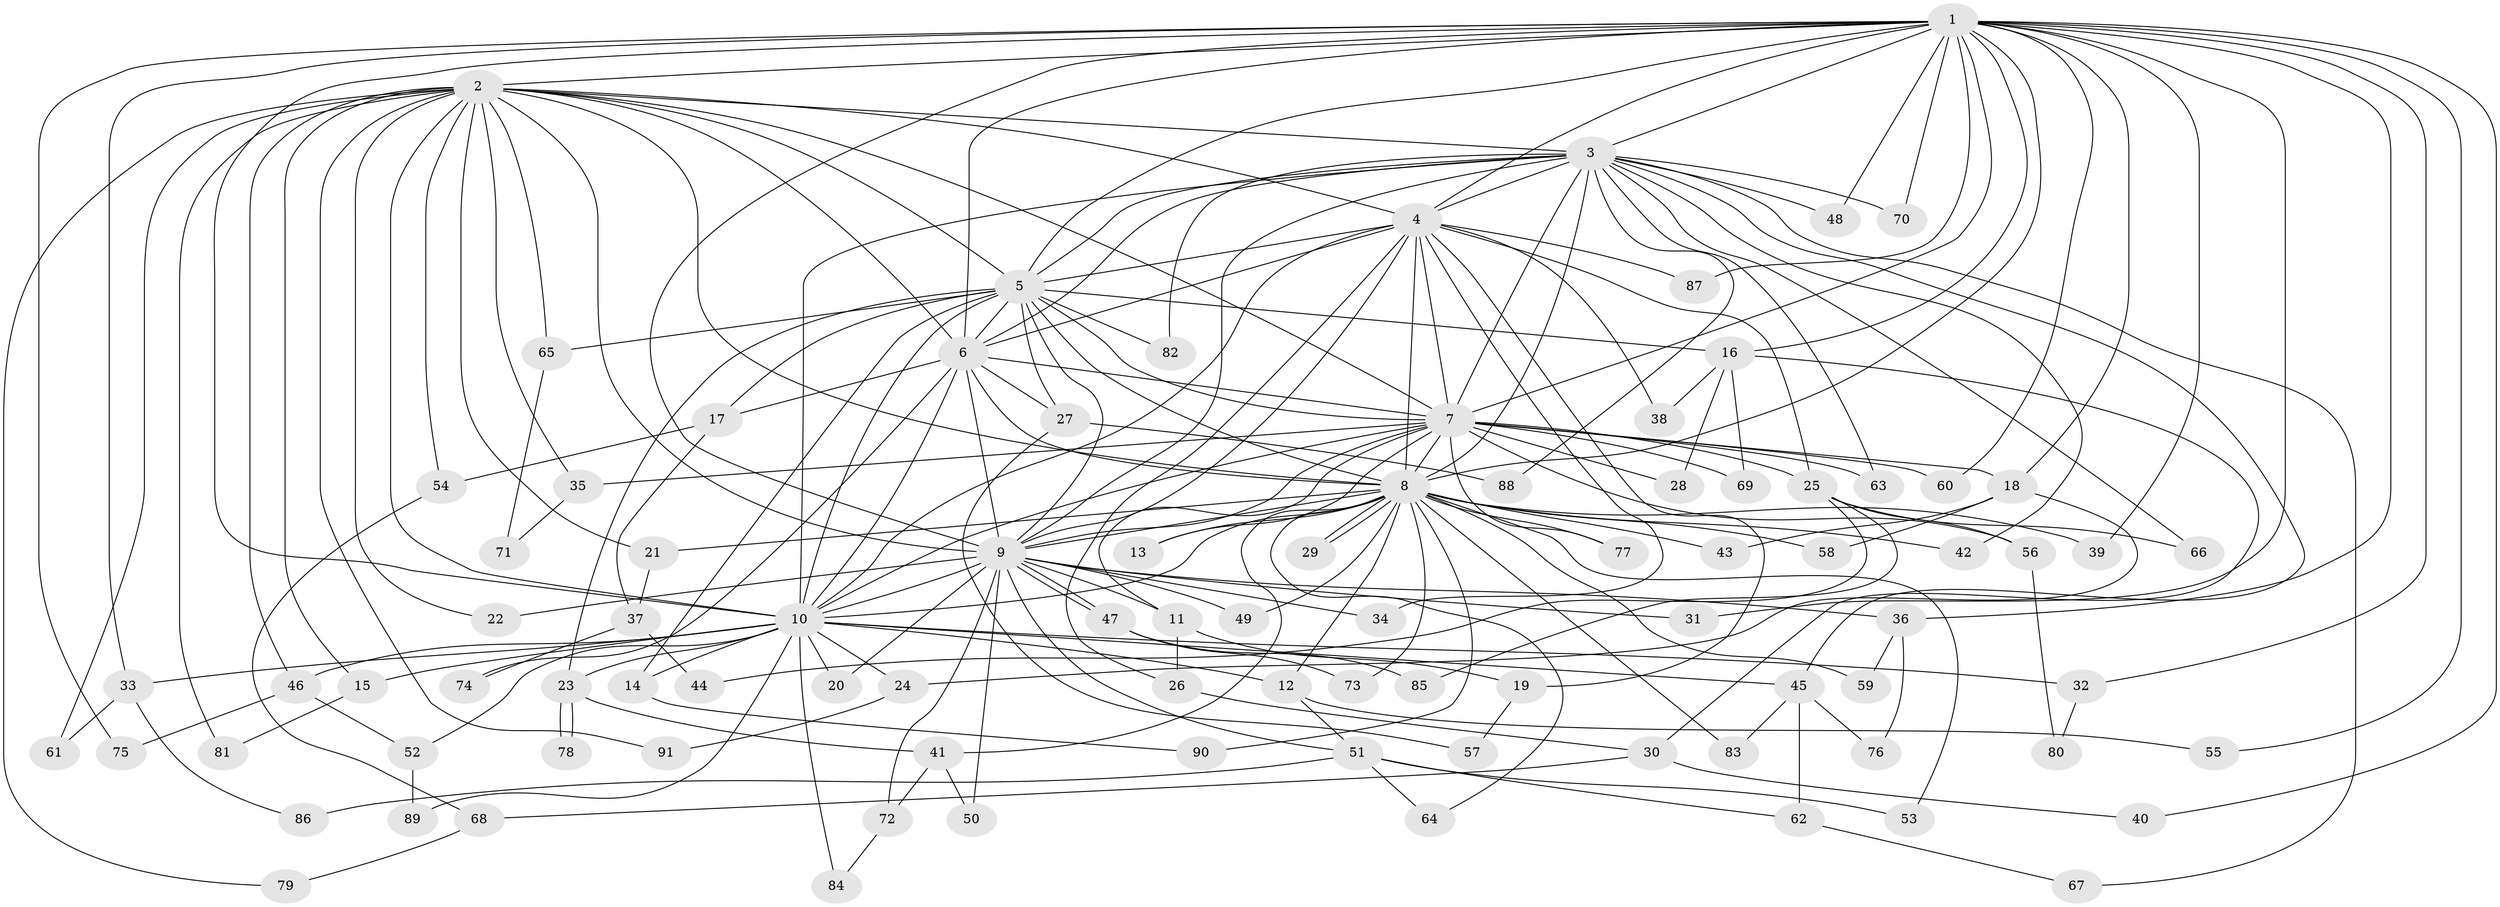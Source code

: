 // Generated by graph-tools (version 1.1) at 2025/43/03/09/25 04:43:19]
// undirected, 91 vertices, 207 edges
graph export_dot {
graph [start="1"]
  node [color=gray90,style=filled];
  1;
  2;
  3;
  4;
  5;
  6;
  7;
  8;
  9;
  10;
  11;
  12;
  13;
  14;
  15;
  16;
  17;
  18;
  19;
  20;
  21;
  22;
  23;
  24;
  25;
  26;
  27;
  28;
  29;
  30;
  31;
  32;
  33;
  34;
  35;
  36;
  37;
  38;
  39;
  40;
  41;
  42;
  43;
  44;
  45;
  46;
  47;
  48;
  49;
  50;
  51;
  52;
  53;
  54;
  55;
  56;
  57;
  58;
  59;
  60;
  61;
  62;
  63;
  64;
  65;
  66;
  67;
  68;
  69;
  70;
  71;
  72;
  73;
  74;
  75;
  76;
  77;
  78;
  79;
  80;
  81;
  82;
  83;
  84;
  85;
  86;
  87;
  88;
  89;
  90;
  91;
  1 -- 2;
  1 -- 3;
  1 -- 4;
  1 -- 5;
  1 -- 6;
  1 -- 7;
  1 -- 8;
  1 -- 9;
  1 -- 10;
  1 -- 16;
  1 -- 18;
  1 -- 31;
  1 -- 32;
  1 -- 33;
  1 -- 36;
  1 -- 39;
  1 -- 40;
  1 -- 48;
  1 -- 55;
  1 -- 60;
  1 -- 70;
  1 -- 75;
  1 -- 87;
  2 -- 3;
  2 -- 4;
  2 -- 5;
  2 -- 6;
  2 -- 7;
  2 -- 8;
  2 -- 9;
  2 -- 10;
  2 -- 15;
  2 -- 21;
  2 -- 22;
  2 -- 35;
  2 -- 46;
  2 -- 54;
  2 -- 61;
  2 -- 65;
  2 -- 79;
  2 -- 81;
  2 -- 91;
  3 -- 4;
  3 -- 5;
  3 -- 6;
  3 -- 7;
  3 -- 8;
  3 -- 9;
  3 -- 10;
  3 -- 42;
  3 -- 45;
  3 -- 48;
  3 -- 63;
  3 -- 66;
  3 -- 67;
  3 -- 70;
  3 -- 82;
  3 -- 88;
  4 -- 5;
  4 -- 6;
  4 -- 7;
  4 -- 8;
  4 -- 9;
  4 -- 10;
  4 -- 19;
  4 -- 25;
  4 -- 26;
  4 -- 34;
  4 -- 38;
  4 -- 87;
  5 -- 6;
  5 -- 7;
  5 -- 8;
  5 -- 9;
  5 -- 10;
  5 -- 14;
  5 -- 16;
  5 -- 17;
  5 -- 23;
  5 -- 27;
  5 -- 65;
  5 -- 82;
  6 -- 7;
  6 -- 8;
  6 -- 9;
  6 -- 10;
  6 -- 17;
  6 -- 27;
  6 -- 74;
  7 -- 8;
  7 -- 9;
  7 -- 10;
  7 -- 11;
  7 -- 13;
  7 -- 18;
  7 -- 25;
  7 -- 28;
  7 -- 35;
  7 -- 56;
  7 -- 60;
  7 -- 63;
  7 -- 69;
  7 -- 77;
  8 -- 9;
  8 -- 10;
  8 -- 12;
  8 -- 13;
  8 -- 21;
  8 -- 29;
  8 -- 29;
  8 -- 39;
  8 -- 41;
  8 -- 42;
  8 -- 43;
  8 -- 49;
  8 -- 53;
  8 -- 58;
  8 -- 59;
  8 -- 64;
  8 -- 73;
  8 -- 77;
  8 -- 83;
  8 -- 90;
  9 -- 10;
  9 -- 11;
  9 -- 20;
  9 -- 22;
  9 -- 31;
  9 -- 34;
  9 -- 36;
  9 -- 47;
  9 -- 47;
  9 -- 49;
  9 -- 50;
  9 -- 51;
  9 -- 72;
  10 -- 12;
  10 -- 14;
  10 -- 15;
  10 -- 20;
  10 -- 23;
  10 -- 24;
  10 -- 32;
  10 -- 33;
  10 -- 45;
  10 -- 46;
  10 -- 52;
  10 -- 84;
  10 -- 89;
  11 -- 19;
  11 -- 26;
  12 -- 51;
  12 -- 55;
  14 -- 90;
  15 -- 81;
  16 -- 28;
  16 -- 30;
  16 -- 38;
  16 -- 69;
  17 -- 37;
  17 -- 54;
  18 -- 24;
  18 -- 43;
  18 -- 58;
  19 -- 57;
  21 -- 37;
  23 -- 41;
  23 -- 78;
  23 -- 78;
  24 -- 91;
  25 -- 44;
  25 -- 56;
  25 -- 66;
  25 -- 85;
  26 -- 30;
  27 -- 57;
  27 -- 88;
  30 -- 40;
  30 -- 68;
  32 -- 80;
  33 -- 61;
  33 -- 86;
  35 -- 71;
  36 -- 59;
  36 -- 76;
  37 -- 44;
  37 -- 74;
  41 -- 50;
  41 -- 72;
  45 -- 62;
  45 -- 76;
  45 -- 83;
  46 -- 52;
  46 -- 75;
  47 -- 73;
  47 -- 85;
  51 -- 53;
  51 -- 62;
  51 -- 64;
  51 -- 86;
  52 -- 89;
  54 -- 68;
  56 -- 80;
  62 -- 67;
  65 -- 71;
  68 -- 79;
  72 -- 84;
}
